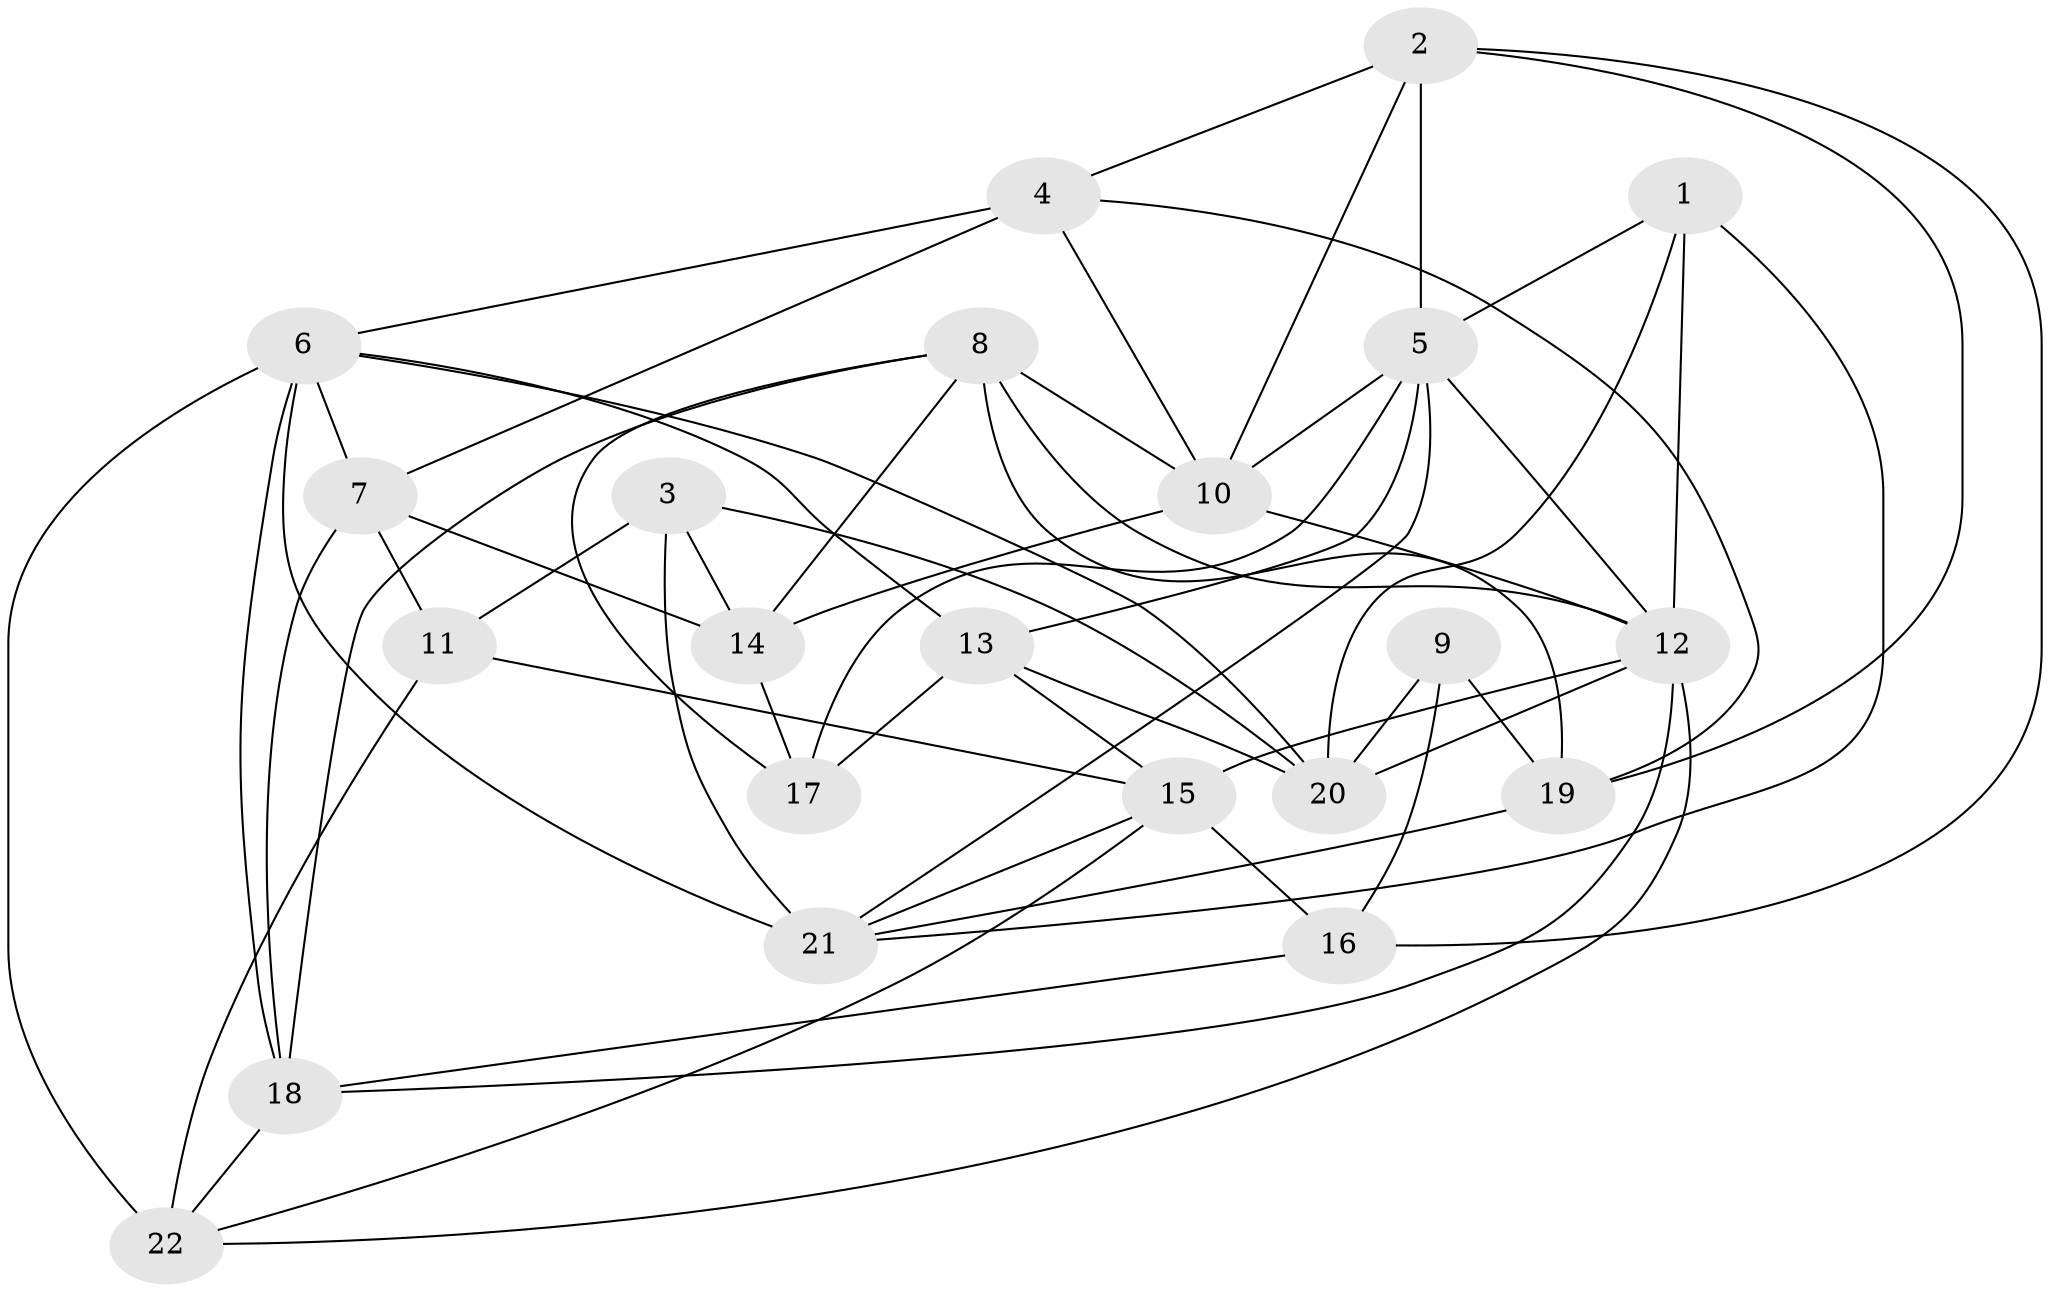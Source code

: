 // original degree distribution, {4: 1.0}
// Generated by graph-tools (version 1.1) at 2025/38/03/04/25 23:38:05]
// undirected, 22 vertices, 58 edges
graph export_dot {
  node [color=gray90,style=filled];
  1;
  2;
  3;
  4;
  5;
  6;
  7;
  8;
  9;
  10;
  11;
  12;
  13;
  14;
  15;
  16;
  17;
  18;
  19;
  20;
  21;
  22;
  1 -- 5 [weight=1.0];
  1 -- 12 [weight=1.0];
  1 -- 20 [weight=1.0];
  1 -- 21 [weight=1.0];
  2 -- 4 [weight=1.0];
  2 -- 5 [weight=2.0];
  2 -- 10 [weight=1.0];
  2 -- 16 [weight=1.0];
  2 -- 19 [weight=1.0];
  3 -- 11 [weight=1.0];
  3 -- 14 [weight=1.0];
  3 -- 20 [weight=1.0];
  3 -- 21 [weight=1.0];
  4 -- 6 [weight=2.0];
  4 -- 7 [weight=1.0];
  4 -- 10 [weight=1.0];
  4 -- 19 [weight=1.0];
  5 -- 10 [weight=1.0];
  5 -- 12 [weight=1.0];
  5 -- 13 [weight=1.0];
  5 -- 17 [weight=1.0];
  5 -- 21 [weight=1.0];
  6 -- 7 [weight=1.0];
  6 -- 13 [weight=1.0];
  6 -- 18 [weight=1.0];
  6 -- 20 [weight=1.0];
  6 -- 21 [weight=3.0];
  6 -- 22 [weight=1.0];
  7 -- 11 [weight=2.0];
  7 -- 14 [weight=1.0];
  7 -- 18 [weight=1.0];
  8 -- 10 [weight=1.0];
  8 -- 12 [weight=1.0];
  8 -- 14 [weight=1.0];
  8 -- 17 [weight=1.0];
  8 -- 18 [weight=1.0];
  8 -- 19 [weight=1.0];
  9 -- 16 [weight=1.0];
  9 -- 19 [weight=2.0];
  9 -- 20 [weight=3.0];
  10 -- 12 [weight=1.0];
  10 -- 14 [weight=1.0];
  11 -- 15 [weight=1.0];
  11 -- 22 [weight=2.0];
  12 -- 15 [weight=1.0];
  12 -- 18 [weight=1.0];
  12 -- 20 [weight=1.0];
  12 -- 22 [weight=1.0];
  13 -- 15 [weight=1.0];
  13 -- 17 [weight=2.0];
  13 -- 20 [weight=1.0];
  14 -- 17 [weight=2.0];
  15 -- 16 [weight=1.0];
  15 -- 21 [weight=1.0];
  15 -- 22 [weight=1.0];
  16 -- 18 [weight=1.0];
  18 -- 22 [weight=1.0];
  19 -- 21 [weight=1.0];
}
